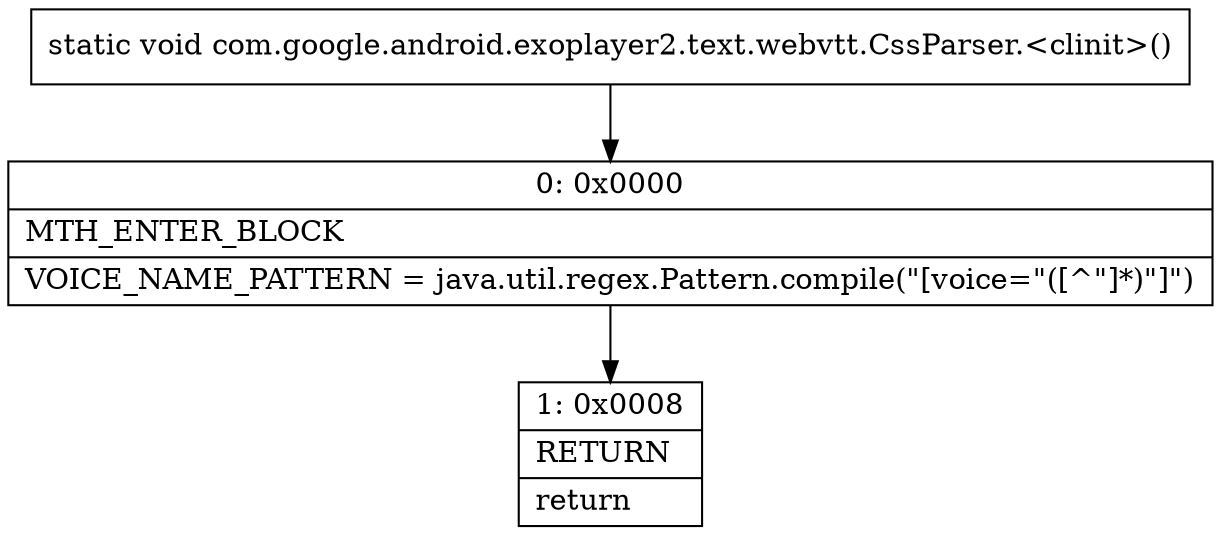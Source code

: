 digraph "CFG forcom.google.android.exoplayer2.text.webvtt.CssParser.\<clinit\>()V" {
Node_0 [shape=record,label="{0\:\ 0x0000|MTH_ENTER_BLOCK\l|VOICE_NAME_PATTERN = java.util.regex.Pattern.compile(\"[voice=\"([^\"]*)\"]\")\l}"];
Node_1 [shape=record,label="{1\:\ 0x0008|RETURN\l|return\l}"];
MethodNode[shape=record,label="{static void com.google.android.exoplayer2.text.webvtt.CssParser.\<clinit\>() }"];
MethodNode -> Node_0;
Node_0 -> Node_1;
}


